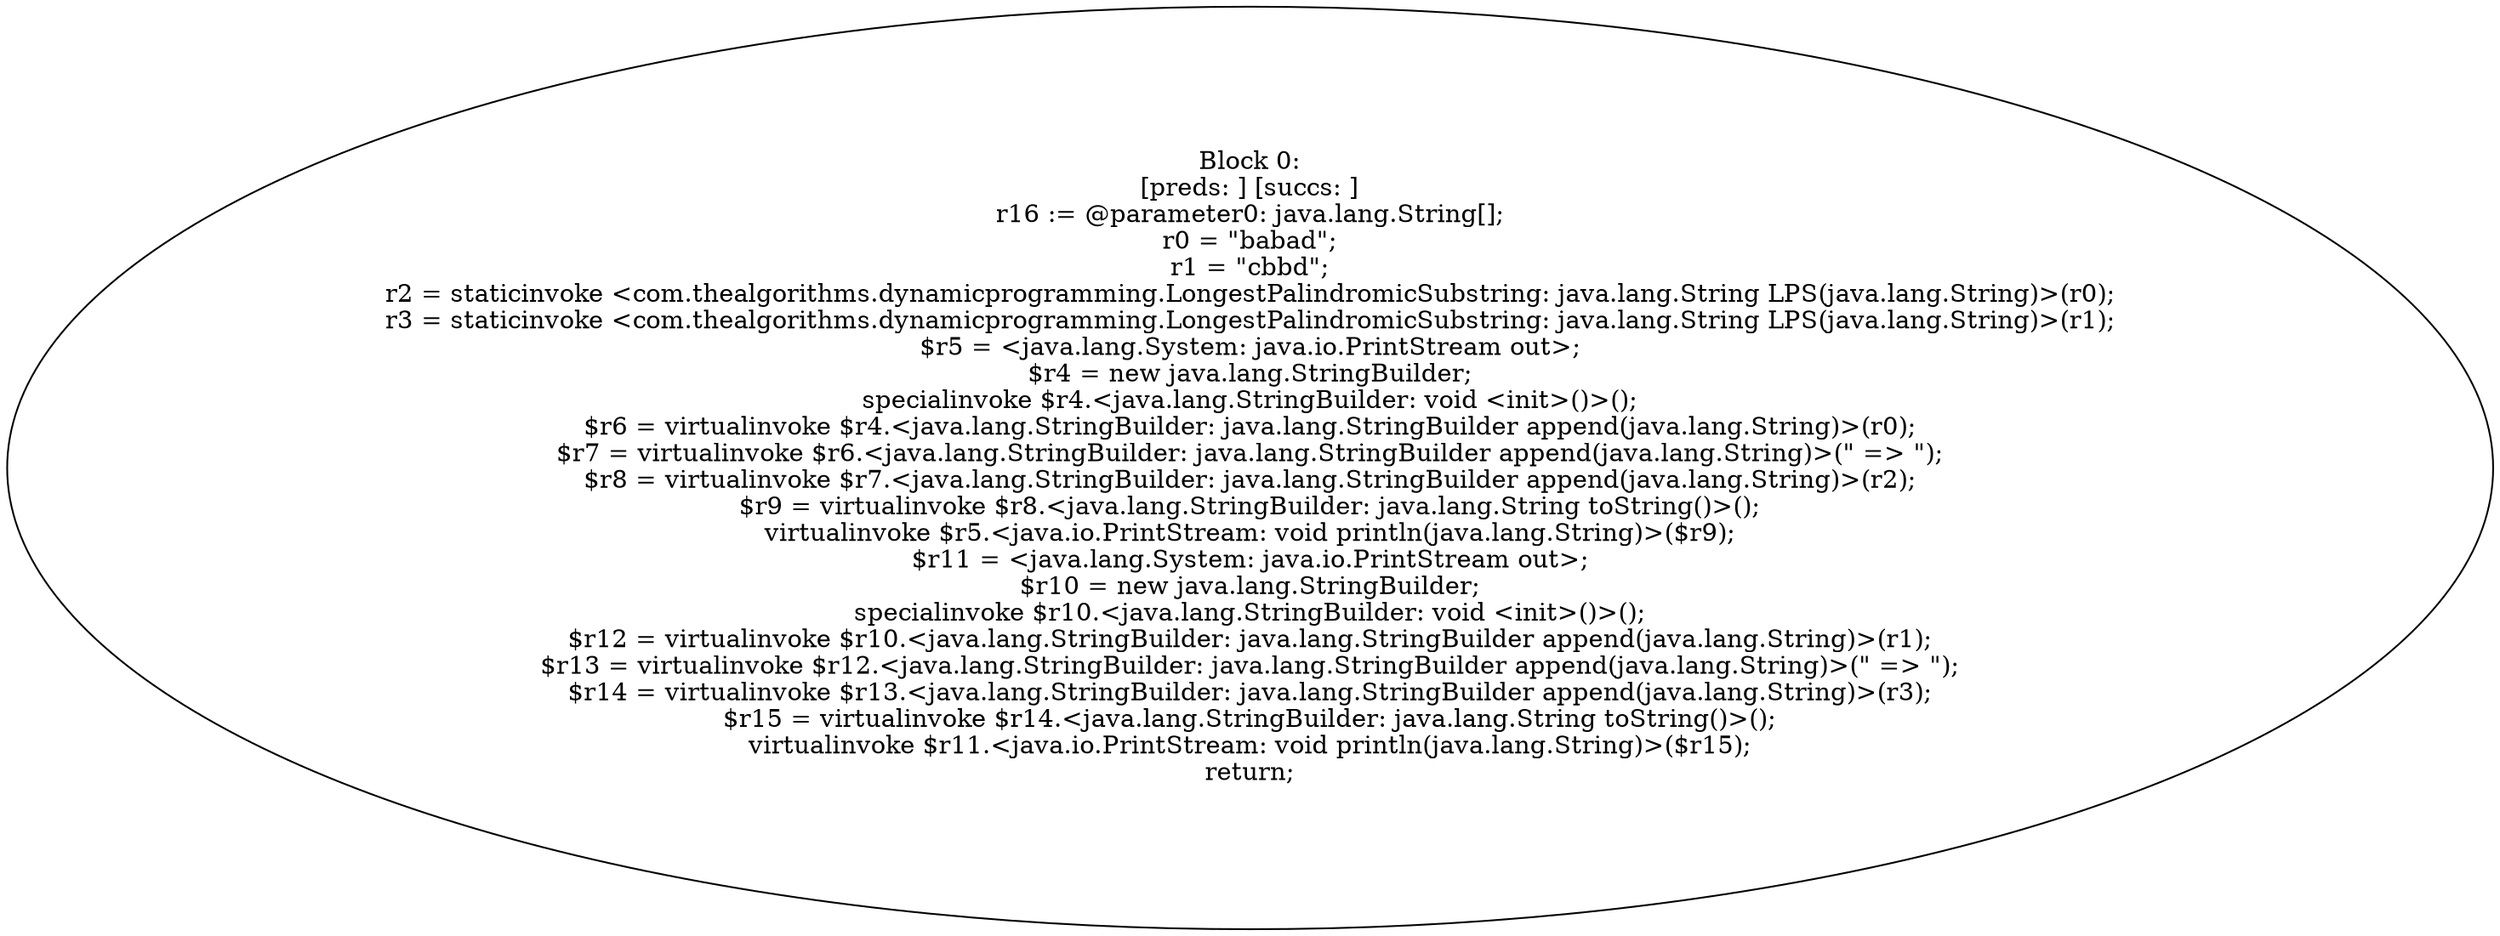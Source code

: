 digraph "unitGraph" {
    "Block 0:
[preds: ] [succs: ]
r16 := @parameter0: java.lang.String[];
r0 = \"babad\";
r1 = \"cbbd\";
r2 = staticinvoke <com.thealgorithms.dynamicprogramming.LongestPalindromicSubstring: java.lang.String LPS(java.lang.String)>(r0);
r3 = staticinvoke <com.thealgorithms.dynamicprogramming.LongestPalindromicSubstring: java.lang.String LPS(java.lang.String)>(r1);
$r5 = <java.lang.System: java.io.PrintStream out>;
$r4 = new java.lang.StringBuilder;
specialinvoke $r4.<java.lang.StringBuilder: void <init>()>();
$r6 = virtualinvoke $r4.<java.lang.StringBuilder: java.lang.StringBuilder append(java.lang.String)>(r0);
$r7 = virtualinvoke $r6.<java.lang.StringBuilder: java.lang.StringBuilder append(java.lang.String)>(\" => \");
$r8 = virtualinvoke $r7.<java.lang.StringBuilder: java.lang.StringBuilder append(java.lang.String)>(r2);
$r9 = virtualinvoke $r8.<java.lang.StringBuilder: java.lang.String toString()>();
virtualinvoke $r5.<java.io.PrintStream: void println(java.lang.String)>($r9);
$r11 = <java.lang.System: java.io.PrintStream out>;
$r10 = new java.lang.StringBuilder;
specialinvoke $r10.<java.lang.StringBuilder: void <init>()>();
$r12 = virtualinvoke $r10.<java.lang.StringBuilder: java.lang.StringBuilder append(java.lang.String)>(r1);
$r13 = virtualinvoke $r12.<java.lang.StringBuilder: java.lang.StringBuilder append(java.lang.String)>(\" => \");
$r14 = virtualinvoke $r13.<java.lang.StringBuilder: java.lang.StringBuilder append(java.lang.String)>(r3);
$r15 = virtualinvoke $r14.<java.lang.StringBuilder: java.lang.String toString()>();
virtualinvoke $r11.<java.io.PrintStream: void println(java.lang.String)>($r15);
return;
"
}
